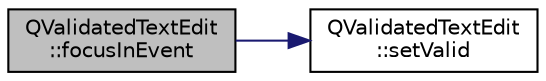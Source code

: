 digraph "QValidatedTextEdit::focusInEvent"
{
  edge [fontname="Helvetica",fontsize="10",labelfontname="Helvetica",labelfontsize="10"];
  node [fontname="Helvetica",fontsize="10",shape=record];
  rankdir="LR";
  Node5 [label="QValidatedTextEdit\l::focusInEvent",height=0.2,width=0.4,color="black", fillcolor="grey75", style="filled", fontcolor="black"];
  Node5 -> Node6 [color="midnightblue",fontsize="10",style="solid",fontname="Helvetica"];
  Node6 [label="QValidatedTextEdit\l::setValid",height=0.2,width=0.4,color="black", fillcolor="white", style="filled",URL="$d8/db1/class_q_validated_text_edit.html#ae7bbd8bc26efeb9f9900044391a68272"];
}
